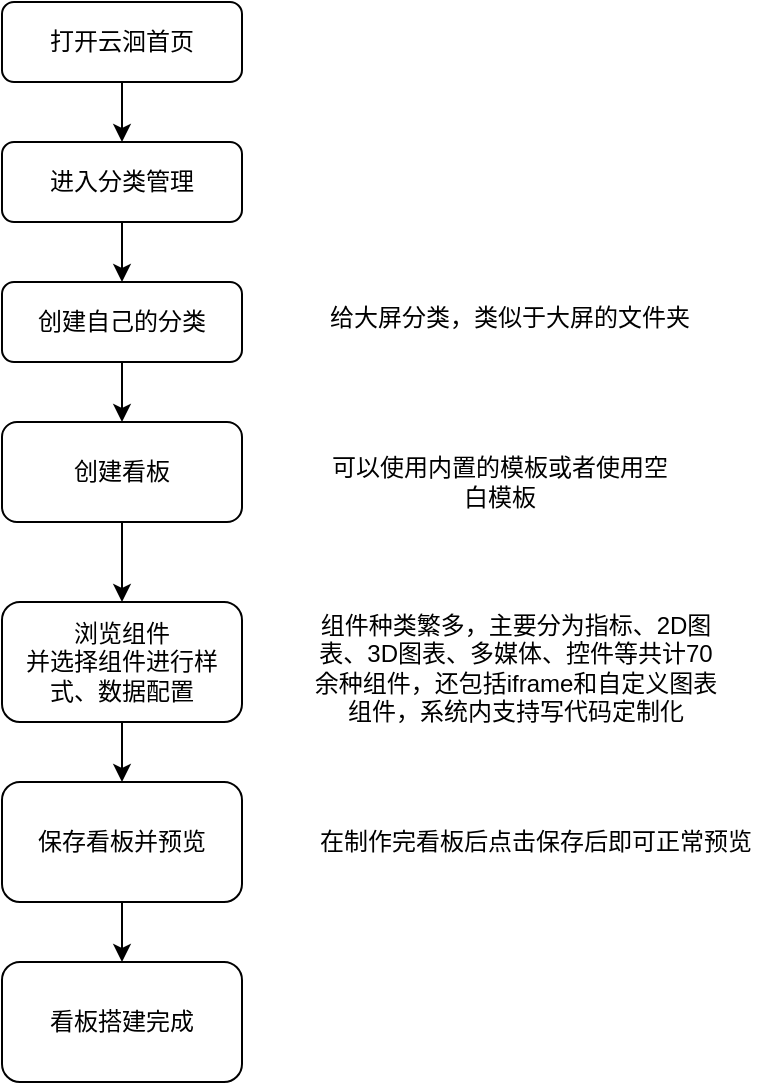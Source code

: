 <mxfile version="21.3.8" type="github">
  <diagram id="C5RBs43oDa-KdzZeNtuy" name="Page-1">
    <mxGraphModel dx="988" dy="546" grid="1" gridSize="10" guides="1" tooltips="1" connect="1" arrows="1" fold="1" page="1" pageScale="1" pageWidth="827" pageHeight="1169" math="0" shadow="0">
      <root>
        <mxCell id="WIyWlLk6GJQsqaUBKTNV-0" />
        <mxCell id="WIyWlLk6GJQsqaUBKTNV-1" parent="WIyWlLk6GJQsqaUBKTNV-0" />
        <mxCell id="VFCMnokoPyZVT8G4Ff3--11" style="edgeStyle=orthogonalEdgeStyle;rounded=0;orthogonalLoop=1;jettySize=auto;html=1;entryX=0.5;entryY=0;entryDx=0;entryDy=0;" edge="1" parent="WIyWlLk6GJQsqaUBKTNV-1" source="WIyWlLk6GJQsqaUBKTNV-3" target="VFCMnokoPyZVT8G4Ff3--0">
          <mxGeometry relative="1" as="geometry" />
        </mxCell>
        <mxCell id="WIyWlLk6GJQsqaUBKTNV-3" value="打开云洄首页" style="rounded=1;whiteSpace=wrap;html=1;fontSize=12;glass=0;strokeWidth=1;shadow=0;" parent="WIyWlLk6GJQsqaUBKTNV-1" vertex="1">
          <mxGeometry x="160" y="80" width="120" height="40" as="geometry" />
        </mxCell>
        <mxCell id="VFCMnokoPyZVT8G4Ff3--8" style="edgeStyle=orthogonalEdgeStyle;rounded=0;orthogonalLoop=1;jettySize=auto;html=1;entryX=0.5;entryY=0;entryDx=0;entryDy=0;" edge="1" parent="WIyWlLk6GJQsqaUBKTNV-1" source="VFCMnokoPyZVT8G4Ff3--0" target="VFCMnokoPyZVT8G4Ff3--1">
          <mxGeometry relative="1" as="geometry" />
        </mxCell>
        <mxCell id="VFCMnokoPyZVT8G4Ff3--0" value="进入分类管理" style="rounded=1;whiteSpace=wrap;html=1;glass=0;strokeWidth=1;shadow=0;" vertex="1" parent="WIyWlLk6GJQsqaUBKTNV-1">
          <mxGeometry x="160" y="150" width="120" height="40" as="geometry" />
        </mxCell>
        <mxCell id="VFCMnokoPyZVT8G4Ff3--10" value="" style="edgeStyle=orthogonalEdgeStyle;rounded=0;orthogonalLoop=1;jettySize=auto;html=1;" edge="1" parent="WIyWlLk6GJQsqaUBKTNV-1" source="VFCMnokoPyZVT8G4Ff3--1" target="VFCMnokoPyZVT8G4Ff3--9">
          <mxGeometry relative="1" as="geometry" />
        </mxCell>
        <mxCell id="VFCMnokoPyZVT8G4Ff3--1" value="创建自己的分类" style="rounded=1;whiteSpace=wrap;html=1;glass=0;strokeWidth=1;shadow=0;" vertex="1" parent="WIyWlLk6GJQsqaUBKTNV-1">
          <mxGeometry x="160" y="220" width="120" height="40" as="geometry" />
        </mxCell>
        <mxCell id="VFCMnokoPyZVT8G4Ff3--13" value="" style="edgeStyle=orthogonalEdgeStyle;rounded=0;orthogonalLoop=1;jettySize=auto;html=1;" edge="1" parent="WIyWlLk6GJQsqaUBKTNV-1" source="VFCMnokoPyZVT8G4Ff3--9" target="VFCMnokoPyZVT8G4Ff3--12">
          <mxGeometry relative="1" as="geometry" />
        </mxCell>
        <mxCell id="VFCMnokoPyZVT8G4Ff3--9" value="创建看板" style="whiteSpace=wrap;html=1;rounded=1;glass=0;strokeWidth=1;shadow=0;" vertex="1" parent="WIyWlLk6GJQsqaUBKTNV-1">
          <mxGeometry x="160" y="290" width="120" height="50" as="geometry" />
        </mxCell>
        <mxCell id="VFCMnokoPyZVT8G4Ff3--19" value="" style="edgeStyle=orthogonalEdgeStyle;rounded=0;orthogonalLoop=1;jettySize=auto;html=1;" edge="1" parent="WIyWlLk6GJQsqaUBKTNV-1" source="VFCMnokoPyZVT8G4Ff3--12" target="VFCMnokoPyZVT8G4Ff3--18">
          <mxGeometry relative="1" as="geometry" />
        </mxCell>
        <mxCell id="VFCMnokoPyZVT8G4Ff3--12" value="浏览组件&lt;br&gt;并选择组件进行样式、数据配置" style="whiteSpace=wrap;html=1;rounded=1;glass=0;strokeWidth=1;shadow=0;" vertex="1" parent="WIyWlLk6GJQsqaUBKTNV-1">
          <mxGeometry x="160" y="380" width="120" height="60" as="geometry" />
        </mxCell>
        <mxCell id="VFCMnokoPyZVT8G4Ff3--22" value="" style="edgeStyle=orthogonalEdgeStyle;rounded=0;orthogonalLoop=1;jettySize=auto;html=1;" edge="1" parent="WIyWlLk6GJQsqaUBKTNV-1" source="VFCMnokoPyZVT8G4Ff3--18" target="VFCMnokoPyZVT8G4Ff3--21">
          <mxGeometry relative="1" as="geometry" />
        </mxCell>
        <mxCell id="VFCMnokoPyZVT8G4Ff3--18" value="保存看板并预览" style="whiteSpace=wrap;html=1;rounded=1;glass=0;strokeWidth=1;shadow=0;" vertex="1" parent="WIyWlLk6GJQsqaUBKTNV-1">
          <mxGeometry x="160" y="470" width="120" height="60" as="geometry" />
        </mxCell>
        <mxCell id="VFCMnokoPyZVT8G4Ff3--21" value="看板搭建完成" style="whiteSpace=wrap;html=1;rounded=1;glass=0;strokeWidth=1;shadow=0;" vertex="1" parent="WIyWlLk6GJQsqaUBKTNV-1">
          <mxGeometry x="160" y="560" width="120" height="60" as="geometry" />
        </mxCell>
        <mxCell id="VFCMnokoPyZVT8G4Ff3--23" value="给大屏分类，类似于大屏的文件夹" style="text;html=1;strokeColor=none;fillColor=none;align=center;verticalAlign=middle;whiteSpace=wrap;rounded=0;" vertex="1" parent="WIyWlLk6GJQsqaUBKTNV-1">
          <mxGeometry x="319" y="220" width="190" height="35" as="geometry" />
        </mxCell>
        <mxCell id="VFCMnokoPyZVT8G4Ff3--24" value="可以使用内置的模板或者使用空白模板" style="text;html=1;strokeColor=none;fillColor=none;align=center;verticalAlign=middle;whiteSpace=wrap;rounded=0;" vertex="1" parent="WIyWlLk6GJQsqaUBKTNV-1">
          <mxGeometry x="319" y="302.5" width="180" height="35" as="geometry" />
        </mxCell>
        <mxCell id="VFCMnokoPyZVT8G4Ff3--25" value="组件种类繁多，主要分为指标、2D图表、3D图表、多媒体、控件等共计70余种组件，还包括iframe和自定义图表组件，系统内支持写代码定制化" style="text;html=1;strokeColor=none;fillColor=none;align=center;verticalAlign=middle;whiteSpace=wrap;rounded=0;" vertex="1" parent="WIyWlLk6GJQsqaUBKTNV-1">
          <mxGeometry x="314" y="375" width="206" height="75" as="geometry" />
        </mxCell>
        <mxCell id="VFCMnokoPyZVT8G4Ff3--27" value="在制作完看板后点击保存后即可正常预览" style="text;html=1;strokeColor=none;fillColor=none;align=center;verticalAlign=middle;whiteSpace=wrap;rounded=0;" vertex="1" parent="WIyWlLk6GJQsqaUBKTNV-1">
          <mxGeometry x="314" y="472.5" width="226" height="55" as="geometry" />
        </mxCell>
      </root>
    </mxGraphModel>
  </diagram>
</mxfile>
